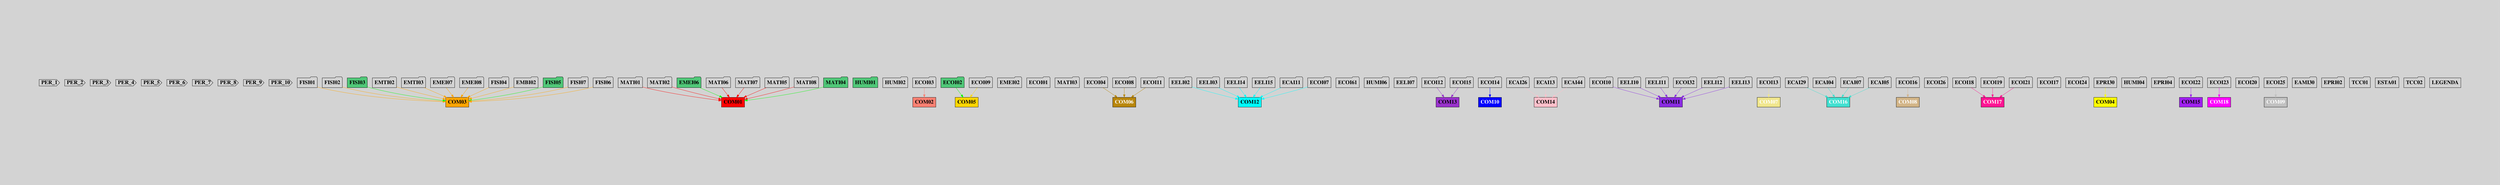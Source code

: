 digraph {
graph [pad="2,4" bgcolor=lightgray]
node [style=filled shape=cds fontsize=20.0 fontname="times bold"]
PER_1 [fillcolor="#d3d3d3" fontcolor="black" pos="0,18!"]
PER_2 [fillcolor="#d3d3d3" fontcolor="black" pos="2,18!"]
PER_3 [fillcolor="#d3d3d3" fontcolor="black" pos="4,18!"]
PER_4 [fillcolor="#d3d3d3" fontcolor="black" pos="6,18!"]
PER_5 [fillcolor="#d3d3d3" fontcolor="black" pos="8,18!"]
PER_6 [fillcolor="#d3d3d3" fontcolor="black" pos="10,18!"]
PER_7 [fillcolor="#d3d3d3" fontcolor="black" pos="12,18!"]
PER_8 [fillcolor="#d3d3d3" fontcolor="black" pos="14,18!"]
PER_9 [fillcolor="#d3d3d3" fontcolor="black" pos="16,18!"]
PER_10 [fillcolor="#d3d3d3" fontcolor="black" pos="18,18!"]
node [style=filled shape=folder fontsize=20.0 fontname="times bold"]
FISI01 [fillcolor="#d3d3d3 "fontcolor="black"pos="0,0!"]
MATI01 [fillcolor="#d3d3d3 "fontcolor="black"pos="0,2!"]
MATI02 [fillcolor="#d3d3d3 "fontcolor="black"pos="0,4!"]
HUMI01 [fillcolor="#50c878 "fontcolor="Black"pos="0,6!"]
HUMI02 [fillcolor="#d3d3d3 "fontcolor="black"pos="0,8!"]
ECOI03 [fillcolor="#d3d3d3 "fontcolor="black"pos="0,10!"]
ECOI02 [fillcolor="#50c878 "fontcolor="Black"pos="0,12!"]
EMEI02 [fillcolor="#d3d3d3 "fontcolor="black"pos="0,14!"]
ECOI01 [fillcolor="#d3d3d3 "fontcolor="black"pos="0,16!"]
FISI02 [fillcolor="#d3d3d3 "fontcolor="black"pos="2,0!"]
FISI03 [fillcolor="#50c878 "fontcolor="Black"pos="2,2!"]
EMEI06 [fillcolor="#50c878 "fontcolor="Black"pos="2,4!"]
MATI03 [fillcolor="#d3d3d3 "fontcolor="black"pos="2,6!"]
ECOI04 [fillcolor="#d3d3d3 "fontcolor="black"pos="2,8!"]
EMTI02 [fillcolor="#d3d3d3 "fontcolor="black"pos="2,10!"]
EMTI03 [fillcolor="#d3d3d3 "fontcolor="black"pos="2,12!"]
EELI02 [fillcolor="#d3d3d3 "fontcolor="black"pos="2,14!"]
EELI03 [fillcolor="#d3d3d3 "fontcolor="black"pos="2,16!"]
MATI06 [fillcolor="#d3d3d3 "fontcolor="black"pos="4,0!"]
MATI07 [fillcolor="#d3d3d3 "fontcolor="black"pos="4,2!"]
ECOI61 [fillcolor="#d3d3d3 "fontcolor="black"pos="4,4!"]
HUMI06 [fillcolor="#d3d3d3 "fontcolor="black"pos="4,6!"]
ECOI08 [fillcolor="#d3d3d3 "fontcolor="black"pos="4,8!"]
EMEI07 [fillcolor="#d3d3d3 "fontcolor="black"pos="4,10!"]
EMEI08 [fillcolor="#d3d3d3 "fontcolor="black"pos="4,12!"]
FISI04 [fillcolor="#d3d3d3 "fontcolor="black"pos="4,14!"]
EMBI02 [fillcolor="#d3d3d3 "fontcolor="black"pos="4,16!"]
MATI05 [fillcolor="#d3d3d3 "fontcolor="black"pos="6,0!"]
MATI08 [fillcolor="#d3d3d3 "fontcolor="black"pos="6,2!"]
MATI04 [fillcolor="#50c878 "fontcolor="Black"pos="6,4!"]
ECOI09 [fillcolor="#d3d3d3 "fontcolor="black"pos="6,6!"]
FISI05 [fillcolor="#50c878 "fontcolor="Black"pos="6,8!"]
FISI07 [fillcolor="#d3d3d3 "fontcolor="black"pos="6,10!"]
EELI07 [fillcolor="#d3d3d3 "fontcolor="black"pos="6,12!"]
ECOI11 [fillcolor="#d3d3d3 "fontcolor="black"pos="8,0!"]
ECOI12 [fillcolor="#d3d3d3 "fontcolor="black"pos="8,2!"]
ECOI14 [fillcolor="#d3d3d3 "fontcolor="black"pos="8,4!"]
ECAI26 [fillcolor="#d3d3d3 "fontcolor="black"pos="8,6!"]
ECOI10 [fillcolor="#d3d3d3 "fontcolor="black"pos="8,8!"]
EELI10 [fillcolor="#d3d3d3 "fontcolor="black"pos="8,10!"]
EELI11 [fillcolor="#d3d3d3 "fontcolor="black"pos="8,12!"]
FISI06 [fillcolor="#d3d3d3 "fontcolor="black"pos="8,14!"]
ECOI32 [fillcolor="#d3d3d3 "fontcolor="black"pos="10,0!"]
ECOI13 [fillcolor="#d3d3d3 "fontcolor="black"pos="10,2!"]
EELI14 [fillcolor="#d3d3d3 "fontcolor="black"pos="10,4!"]
EELI15 [fillcolor="#d3d3d3 "fontcolor="black"pos="10,6!"]
ECOI15 [fillcolor="#d3d3d3 "fontcolor="black"pos="10,8!"]
ECAI29 [fillcolor="#d3d3d3 "fontcolor="black"pos="10,10!"]
EELI12 [fillcolor="#d3d3d3 "fontcolor="black"pos="10,12!"]
ECOI16 [fillcolor="#d3d3d3 "fontcolor="black"pos="10,14!"]
EELI13 [fillcolor="#d3d3d3 "fontcolor="black"pos="10,16!"]
ECOI26 [fillcolor="#d3d3d3 "fontcolor="black"pos="12,0!"]
ECAI11 [fillcolor="#d3d3d3 "fontcolor="black"pos="12,2!"]
ECAI04 [fillcolor="#d3d3d3 "fontcolor="black"pos="12,4!"]
ECAI13 [fillcolor="#d3d3d3 "fontcolor="black"pos="12,6!"]
ECAI44 [fillcolor="#d3d3d3 "fontcolor="black"pos="12,8!"]
ECOI18 [fillcolor="#d3d3d3 "fontcolor="black"pos="12,10!"]
ECOI19 [fillcolor="#d3d3d3 "fontcolor="black"pos="12,12!"]
ECOI17 [fillcolor="#d3d3d3 "fontcolor="black"pos="12,14!"]
ECOI24 [fillcolor="#d3d3d3 "fontcolor="black"pos="14,0!"]
EPRI30 [fillcolor="#d3d3d3 "fontcolor="black"pos="14,2!"]
ECOI07 [fillcolor="#d3d3d3 "fontcolor="black"pos="14,4!"]
ECAI07 [fillcolor="#d3d3d3 "fontcolor="black"pos="14,6!"]
ECAI05 [fillcolor="#d3d3d3 "fontcolor="black"pos="14,8!"]
ECOI21 [fillcolor="#d3d3d3 "fontcolor="black"pos="14,10!"]
HUMI04 [fillcolor="#d3d3d3 "fontcolor="black"pos="16,0!"]
EPRI04 [fillcolor="#d3d3d3 "fontcolor="black"pos="16,2!"]
ECOI22 [fillcolor="#d3d3d3 "fontcolor="black"pos="16,4!"]
ECOI23 [fillcolor="#d3d3d3 "fontcolor="black"pos="16,6!"]
ECOI20 [fillcolor="#d3d3d3 "fontcolor="black"pos="16,8!"]
ECOI25 [fillcolor="#d3d3d3 "fontcolor="black"pos="16,10!"]
EAMI30 [fillcolor="#d3d3d3 "fontcolor="black"pos="16,12!"]
EPRI02 [fillcolor="#d3d3d3 "fontcolor="black"pos="16,14!"]
TCC01 [fillcolor="#d3d3d3 "fontcolor="black"pos="16,16!"]
ESTA01 [fillcolor="#d3d3d3 "fontcolor="black"pos="18,0!"]
TCC02 [fillcolor="#d3d3d3 "fontcolor="black"pos="18,2!"]
node [style=filled shape=box fontsize=20.0 fontname="times bold"]
COM01 [fillcolor="#ff0000" fontcolor="Black" pos="22,0!"]
COM02 [fillcolor="#fa8072" fontcolor="Black" pos="22,2!"]
COM03 [fillcolor="#ffa500" fontcolor="Black" pos="22,4!"]
COM04 [fillcolor="#ffff00" fontcolor="Black" pos="22,6!"]
COM05 [fillcolor="#ffd700" fontcolor="Black" pos="22,8!"]
COM06 [fillcolor="#b8860b" fontcolor="White" pos="22,10!"]
COM07 [fillcolor="#f0e68c" fontcolor="White" pos="22,12!"]
COM08 [fillcolor="#d2b486" fontcolor="White" pos="22,14!"]
COM09 [fillcolor="#c0c0c0" fontcolor="White" pos="22,16!"]
COM10 [fillcolor="#0000ff" fontcolor="White" pos="24,0!"]
COM11 [fillcolor="#8a2be2" fontcolor="Black" pos="24,2!"]
COM12 [fillcolor="#00ffff" fontcolor="Black" pos="24,4!"]
COM13 [fillcolor="#9932cc" fontcolor="Black" pos="24,6!"]
COM14 [fillcolor="#ffc0cb" fontcolor="Black" pos="24,8!"]
COM15 [fillcolor="#a020f0" fontcolor="Black" pos="24,10!"]
COM16 [fillcolor="#40e0d0" fontcolor="White" pos="24,12!"]
COM17 [fillcolor="#ff1493" fontcolor="White" pos="24,14!"]
COM18 [fillcolor="#ff00ff" fontcolor="White" pos="24,16!"]
node [style=filled shape=box fontsize=20.0 fontname="times bold"]
LEGENDA [fillcolor="#d3d3d3" fontcolor="black" pos="22,18!"]
 edge [style="", weight=10,color=orange, len=.4]
FISI01 -> COM03
 edge [style="", weight=10,color=Red, len=.4]
MATI01 -> COM01
 edge [style="", weight=10,color=Red, len=.4]
MATI02 -> COM01
 edge [style="", weight=10,color=Salmon, len=.4]
ECOI03 -> COM02
 edge [style="", weight=10,color=Green, len=.4]
ECOI02 -> COM05
 edge [style="", weight=10,color=orange, len=.4]
FISI02 -> COM03
 edge [style="", weight=10,color=Green, len=.4]
FISI03 -> COM03
 edge [style="", weight=10,color=Green, len=.4]
EMEI06 -> COM01
 edge [style="", weight=10,color=darkgoldenrod, len=.4]
ECOI04 -> COM06
 edge [style="", weight=10,color=orange, len=.4]
EMTI02 -> COM03
 edge [style="", weight=10,color=orange, len=.4]
EMTI03 -> COM03
 edge [style="", weight=10,color=cyan, len=.4]
EELI02 -> COM12
 edge [style="", weight=10,color=cyan, len=.4]
EELI03 -> COM12
 edge [style="", weight=10,color=Red, len=.4]
MATI06 -> COM01
 edge [style="", weight=10,color=Red, len=.4]
MATI07 -> COM01
 edge [style="", weight=10,color=darkgoldenrod, len=.4]
ECOI08 -> COM06
 edge [style="", weight=10,color=orange, len=.4]
EMEI07 -> COM03
 edge [style="", weight=10,color=orange, len=.4]
EMEI08 -> COM03
 edge [style="", weight=10,color=orange, len=.4]
FISI04 -> COM03
 edge [style="", weight=10,color=orange, len=.4]
EMBI02 -> COM03
 edge [style="", weight=10,color=Red, len=.4]
MATI05 -> COM01
 edge [style="", weight=10,color=Red, len=.4]
MATI08 -> COM01
 edge [style="", weight=10,color=Green, len=.4]
MATI04 -> COM01
 edge [style="", weight=10,color=gold, len=.4]
ECOI09 -> COM05
 edge [style="", weight=10,color=Green, len=.4]
FISI05 -> COM03
 edge [style="", weight=10,color=orange, len=.4]
FISI07 -> COM03
 edge [style="", weight=10,color=darkgoldenrod, len=.4]
ECOI11 -> COM06
 edge [style="", weight=10,color=darkorchid, len=.4]
ECOI12 -> COM13
 edge [style="", weight=10,color=blue, len=.4]
ECOI14 -> COM10
 edge [style="", weight=10,color=pink, len=.4]
ECAI26 -> COM14
 edge [style="", weight=10,color=blueviolet, len=.4]
ECOI10 -> COM11
 edge [style="", weight=10,color=blueviolet, len=.4]
EELI10 -> COM11
 edge [style="", weight=10,color=blueviolet, len=.4]
EELI11 -> COM11
 edge [style="", weight=10,color=orange, len=.4]
FISI06 -> COM03
 edge [style="", weight=10,color=blueviolet, len=.4]
ECOI32 -> COM11
 edge [style="", weight=10,color=khaki, len=.4]
ECOI13 -> COM07
 edge [style="", weight=10,color=cyan, len=.4]
EELI14 -> COM12
 edge [style="", weight=10,color=cyan, len=.4]
EELI15 -> COM12
 edge [style="", weight=10,color=darkorchid, len=.4]
ECOI15 -> COM13
 edge [style="", weight=10,color=turquoise, len=.4]
ECAI29 -> COM16
 edge [style="", weight=10,color=blueviolet, len=.4]
EELI12 -> COM11
 edge [style="", weight=10,color=tan, len=.4]
ECOI16 -> COM08
 edge [style="", weight=10,color=blueviolet, len=.4]
EELI13 -> COM11
 edge [style="", weight=10,color=cyan, len=.4]
ECAI11 -> COM12
 edge [style="", weight=10,color=turquoise, len=.4]
ECAI04 -> COM16
 edge [style="", weight=10,color=pink, len=.4]
ECAI13 -> COM14
 edge [style="", weight=10,color=pink, len=.4]
ECAI44 -> COM14
 edge [style="", weight=10,color=deeppink, len=.4]
ECOI18 -> COM17
 edge [style="", weight=10,color=deeppink, len=.4]
ECOI19 -> COM17
 edge [style="", weight=10,color=yellow, len=.4]
EPRI30 -> COM04
 edge [style="", weight=10,color=cyan, len=.4]
ECOI07 -> COM12
 edge [style="", weight=10,color=turquoise, len=.4]
ECAI07 -> COM16
 edge [style="", weight=10,color=turquoise, len=.4]
ECAI05 -> COM16
 edge [style="", weight=10,color=deeppink, len=.4]
ECOI21 -> COM17
 edge [style="", weight=10,color=purple, len=.4]
ECOI22 -> COM15
 edge [style="", weight=10,color=magenta, len=.4]
ECOI23 -> COM18
 edge [style="", weight=10,color=grey, len=.4]
ECOI25 -> COM09
}
